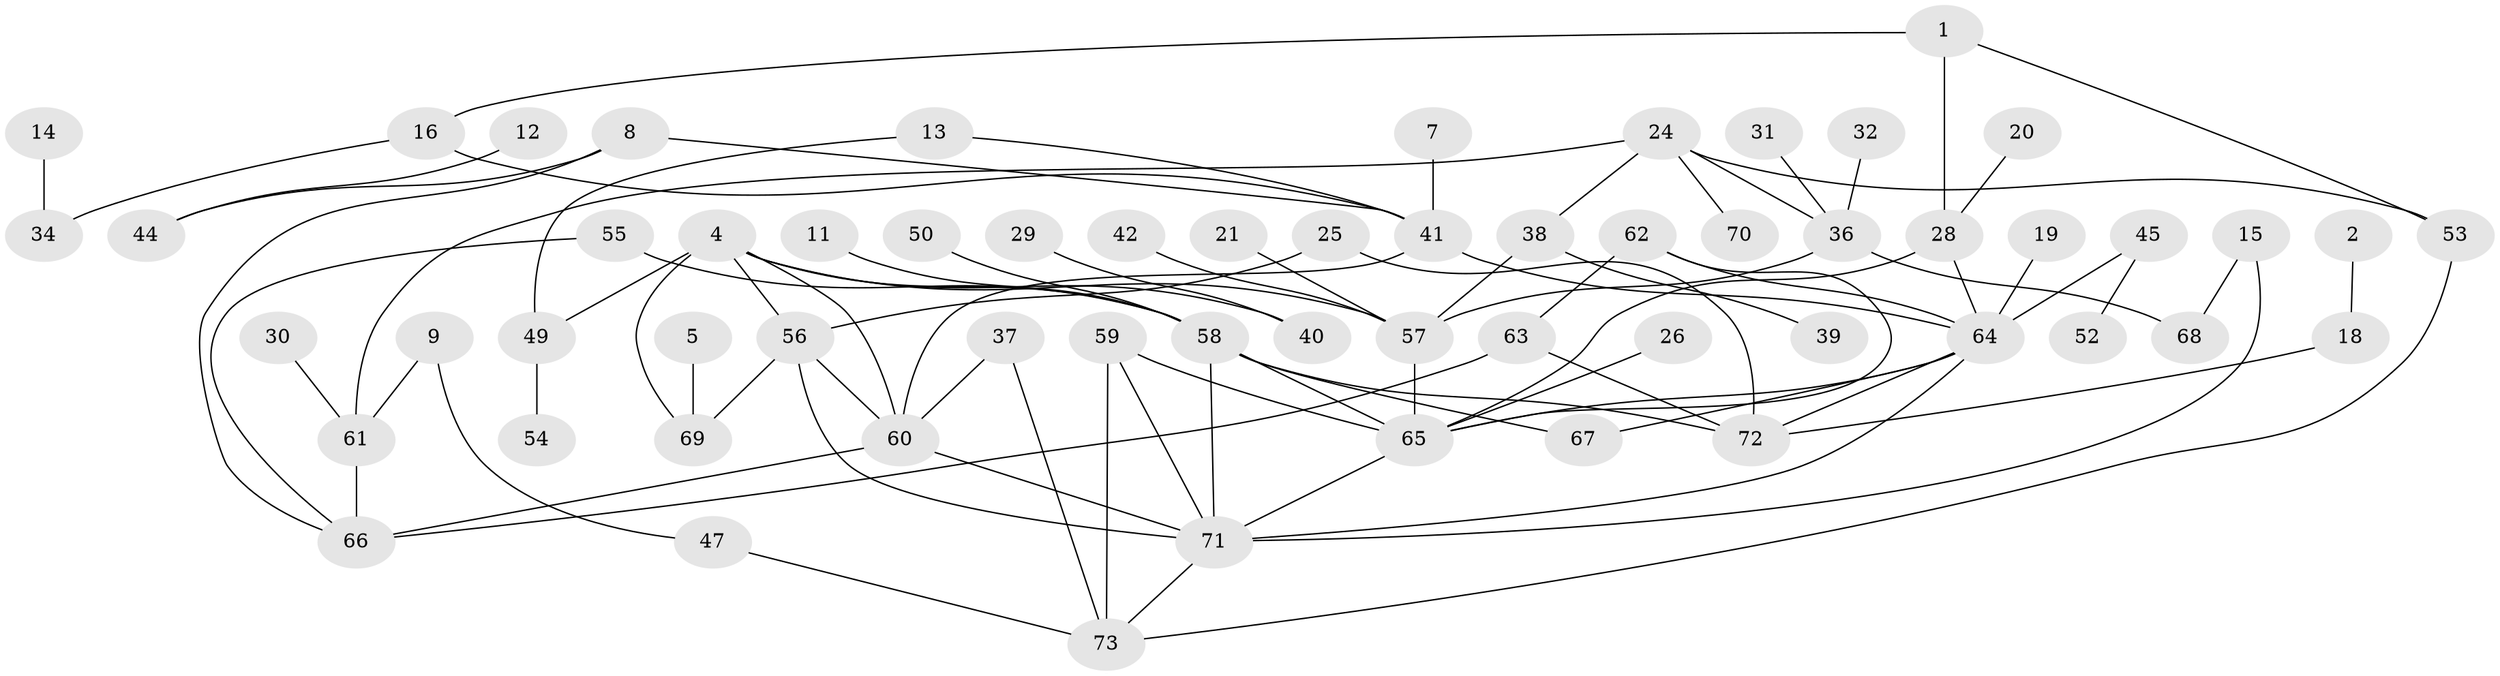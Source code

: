 // original degree distribution, {5: 0.04794520547945205, 4: 0.10273972602739725, 3: 0.1917808219178082, 2: 0.2876712328767123, 1: 0.2465753424657534, 0: 0.08904109589041095, 6: 0.0273972602739726, 7: 0.00684931506849315}
// Generated by graph-tools (version 1.1) at 2025/49/03/09/25 03:49:14]
// undirected, 60 vertices, 87 edges
graph export_dot {
graph [start="1"]
  node [color=gray90,style=filled];
  1;
  2;
  4;
  5;
  7;
  8;
  9;
  11;
  12;
  13;
  14;
  15;
  16;
  18;
  19;
  20;
  21;
  24;
  25;
  26;
  28;
  29;
  30;
  31;
  32;
  34;
  36;
  37;
  38;
  39;
  40;
  41;
  42;
  44;
  45;
  47;
  49;
  50;
  52;
  53;
  54;
  55;
  56;
  57;
  58;
  59;
  60;
  61;
  62;
  63;
  64;
  65;
  66;
  67;
  68;
  69;
  70;
  71;
  72;
  73;
  1 -- 16 [weight=1.0];
  1 -- 28 [weight=1.0];
  1 -- 53 [weight=1.0];
  2 -- 18 [weight=1.0];
  4 -- 40 [weight=1.0];
  4 -- 49 [weight=1.0];
  4 -- 56 [weight=1.0];
  4 -- 57 [weight=1.0];
  4 -- 58 [weight=1.0];
  4 -- 60 [weight=1.0];
  4 -- 69 [weight=1.0];
  5 -- 69 [weight=1.0];
  7 -- 41 [weight=1.0];
  8 -- 41 [weight=1.0];
  8 -- 44 [weight=1.0];
  8 -- 66 [weight=1.0];
  9 -- 47 [weight=1.0];
  9 -- 61 [weight=1.0];
  11 -- 58 [weight=1.0];
  12 -- 44 [weight=1.0];
  13 -- 41 [weight=1.0];
  13 -- 49 [weight=1.0];
  14 -- 34 [weight=1.0];
  15 -- 68 [weight=1.0];
  15 -- 71 [weight=1.0];
  16 -- 34 [weight=1.0];
  16 -- 41 [weight=2.0];
  18 -- 72 [weight=1.0];
  19 -- 64 [weight=1.0];
  20 -- 28 [weight=1.0];
  21 -- 57 [weight=1.0];
  24 -- 36 [weight=1.0];
  24 -- 38 [weight=1.0];
  24 -- 53 [weight=1.0];
  24 -- 61 [weight=1.0];
  24 -- 70 [weight=1.0];
  25 -- 56 [weight=1.0];
  25 -- 72 [weight=1.0];
  26 -- 65 [weight=1.0];
  28 -- 64 [weight=1.0];
  28 -- 65 [weight=1.0];
  29 -- 40 [weight=1.0];
  30 -- 61 [weight=1.0];
  31 -- 36 [weight=1.0];
  32 -- 36 [weight=1.0];
  36 -- 57 [weight=1.0];
  36 -- 68 [weight=1.0];
  37 -- 60 [weight=1.0];
  37 -- 73 [weight=1.0];
  38 -- 39 [weight=1.0];
  38 -- 57 [weight=1.0];
  41 -- 60 [weight=1.0];
  41 -- 64 [weight=1.0];
  42 -- 57 [weight=2.0];
  45 -- 52 [weight=1.0];
  45 -- 64 [weight=1.0];
  47 -- 73 [weight=1.0];
  49 -- 54 [weight=1.0];
  50 -- 58 [weight=1.0];
  53 -- 73 [weight=1.0];
  55 -- 58 [weight=1.0];
  55 -- 66 [weight=1.0];
  56 -- 60 [weight=1.0];
  56 -- 69 [weight=1.0];
  56 -- 71 [weight=1.0];
  57 -- 65 [weight=1.0];
  58 -- 65 [weight=1.0];
  58 -- 67 [weight=1.0];
  58 -- 71 [weight=1.0];
  58 -- 72 [weight=1.0];
  59 -- 65 [weight=1.0];
  59 -- 71 [weight=1.0];
  59 -- 73 [weight=1.0];
  60 -- 66 [weight=1.0];
  60 -- 71 [weight=1.0];
  61 -- 66 [weight=1.0];
  62 -- 63 [weight=1.0];
  62 -- 64 [weight=1.0];
  62 -- 65 [weight=1.0];
  63 -- 66 [weight=1.0];
  63 -- 72 [weight=1.0];
  64 -- 65 [weight=1.0];
  64 -- 67 [weight=1.0];
  64 -- 71 [weight=1.0];
  64 -- 72 [weight=1.0];
  65 -- 71 [weight=2.0];
  71 -- 73 [weight=1.0];
}
